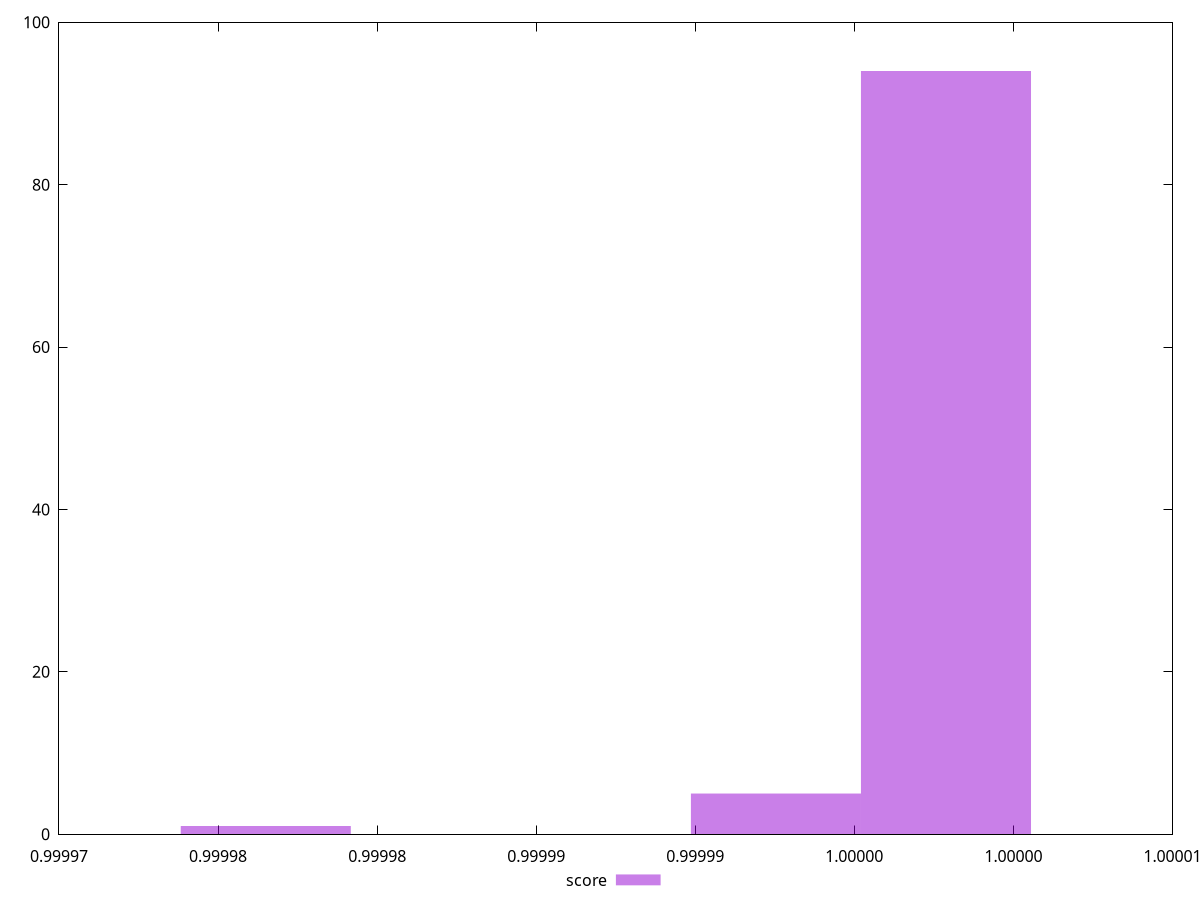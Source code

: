 reset
set terminal svg size 640, 490 enhanced background rgb 'white'
set output "reprap/mainthread-work-breakdown/samples/pages+cached+noexternal+nofonts+nosvg+noimg+nocss/score/histogram.svg"

$score <<EOF
0.9999978798390313 94
0.9999925347721118 5
0.9999764995713533 1
EOF

set key outside below
set boxwidth 0.000005345066919519324
set yrange [0:100]
set style fill transparent solid 0.5 noborder

plot \
  $score title "score" with boxes, \


reset